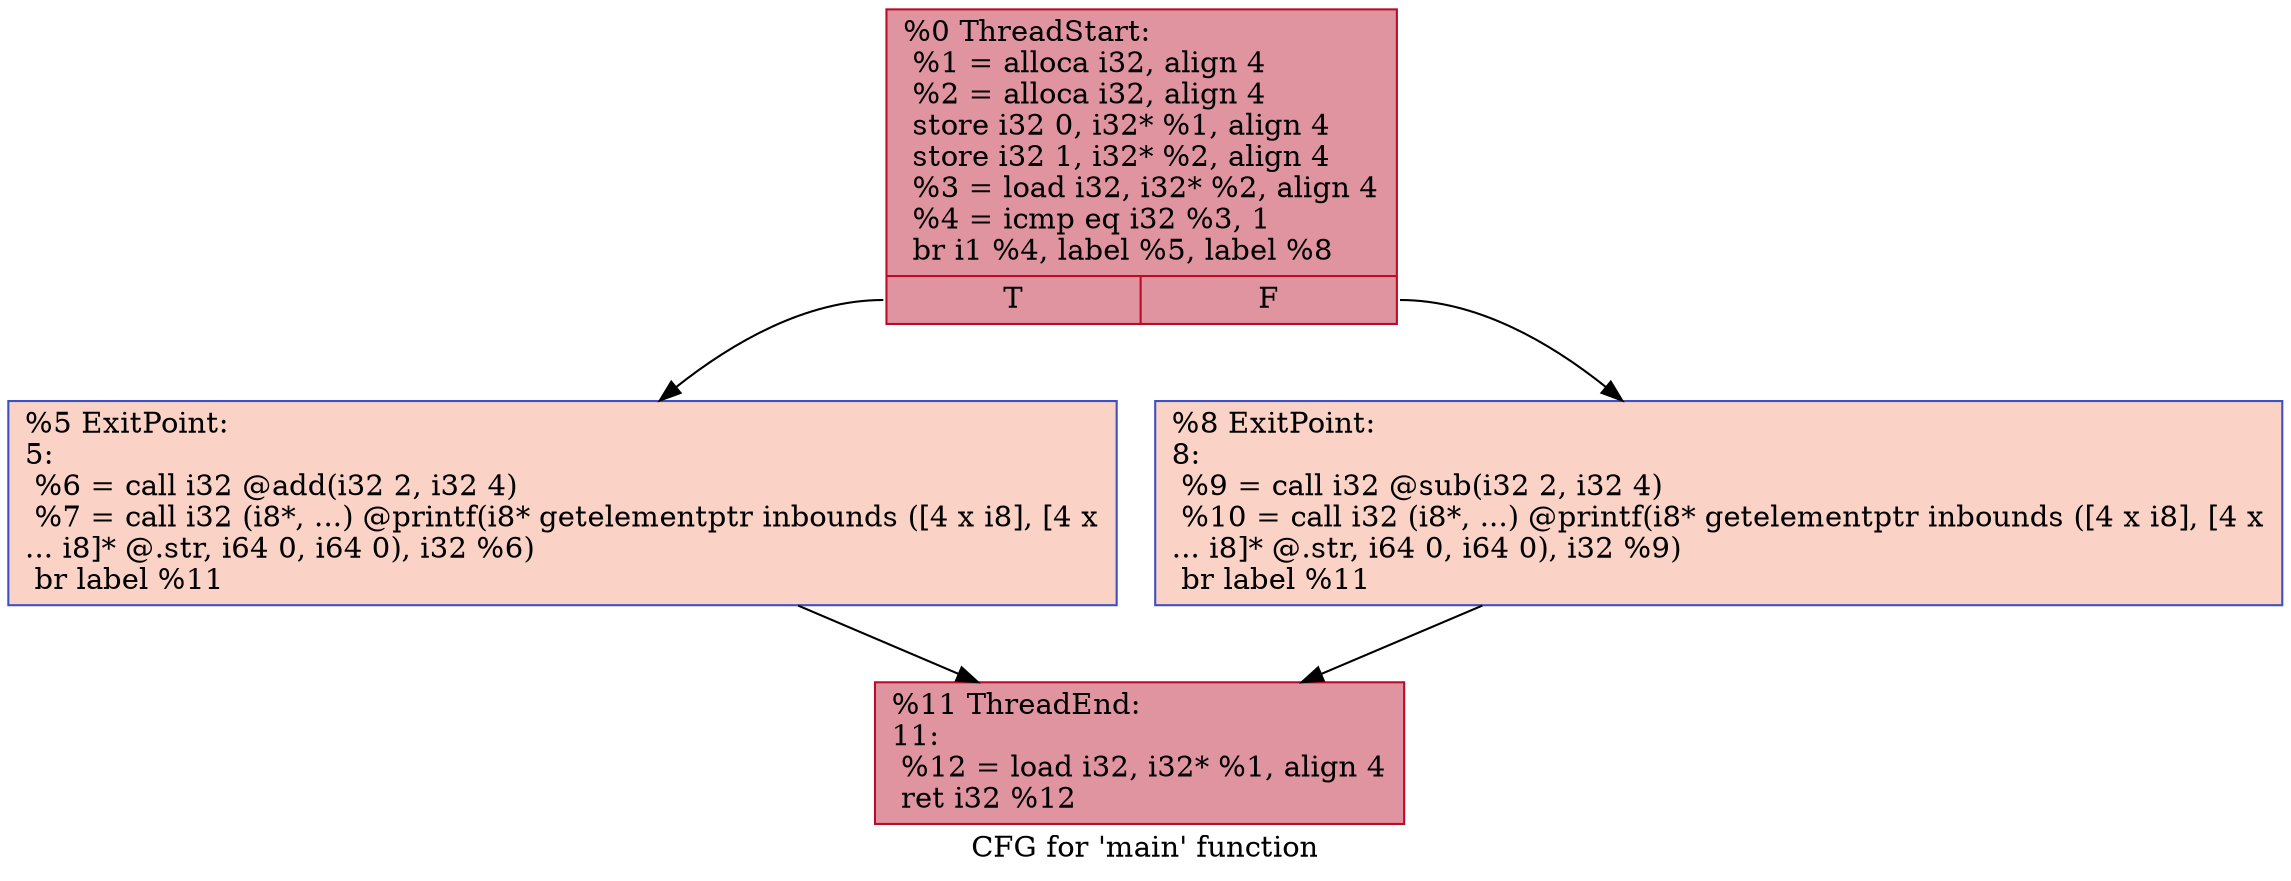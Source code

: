 digraph "CFG for 'main' function" {
	label="CFG for 'main' function";

	Node0x55bb950b7cf0 [shape=record,color="#b70d28ff", style=filled, fillcolor="#b70d2870",label="{%0 ThreadStart:\l  %1 = alloca i32, align 4\l  %2 = alloca i32, align 4\l  store i32 0, i32* %1, align 4\l  store i32 1, i32* %2, align 4\l  %3 = load i32, i32* %2, align 4\l  %4 = icmp eq i32 %3, 1\l  br i1 %4, label %5, label %8\l|{<s0>T|<s1>F}}"];
	Node0x55bb950b7cf0:s0 -> Node0x55bb950b8110;
	Node0x55bb950b7cf0:s1 -> Node0x55bb950b8160;
	Node0x55bb950b8110 [shape=record,color="#3d50c3ff", style=filled, fillcolor="#f59c7d70",label="{%5 ExitPoint:\l5:                                                \l  %6 = call i32 @add(i32 2, i32 4)\l  %7 = call i32 (i8*, ...) @printf(i8* getelementptr inbounds ([4 x i8], [4 x\l... i8]* @.str, i64 0, i64 0), i32 %6)\l  br label %11\l}"];
	Node0x55bb950b8110 -> Node0x55bb950b88e0;
	Node0x55bb950b8160 [shape=record,color="#3d50c3ff", style=filled, fillcolor="#f59c7d70",label="{%8 ExitPoint:\l8:                                                \l  %9 = call i32 @sub(i32 2, i32 4)\l  %10 = call i32 (i8*, ...) @printf(i8* getelementptr inbounds ([4 x i8], [4 x\l... i8]* @.str, i64 0, i64 0), i32 %9)\l  br label %11\l}"];
	Node0x55bb950b8160 -> Node0x55bb950b88e0;
	Node0x55bb950b88e0 [shape=record,color="#b70d28ff", style=filled, fillcolor="#b70d2870",label="{%11 ThreadEnd:\l11:                                               \l  %12 = load i32, i32* %1, align 4\l  ret i32 %12\l}"];
}
